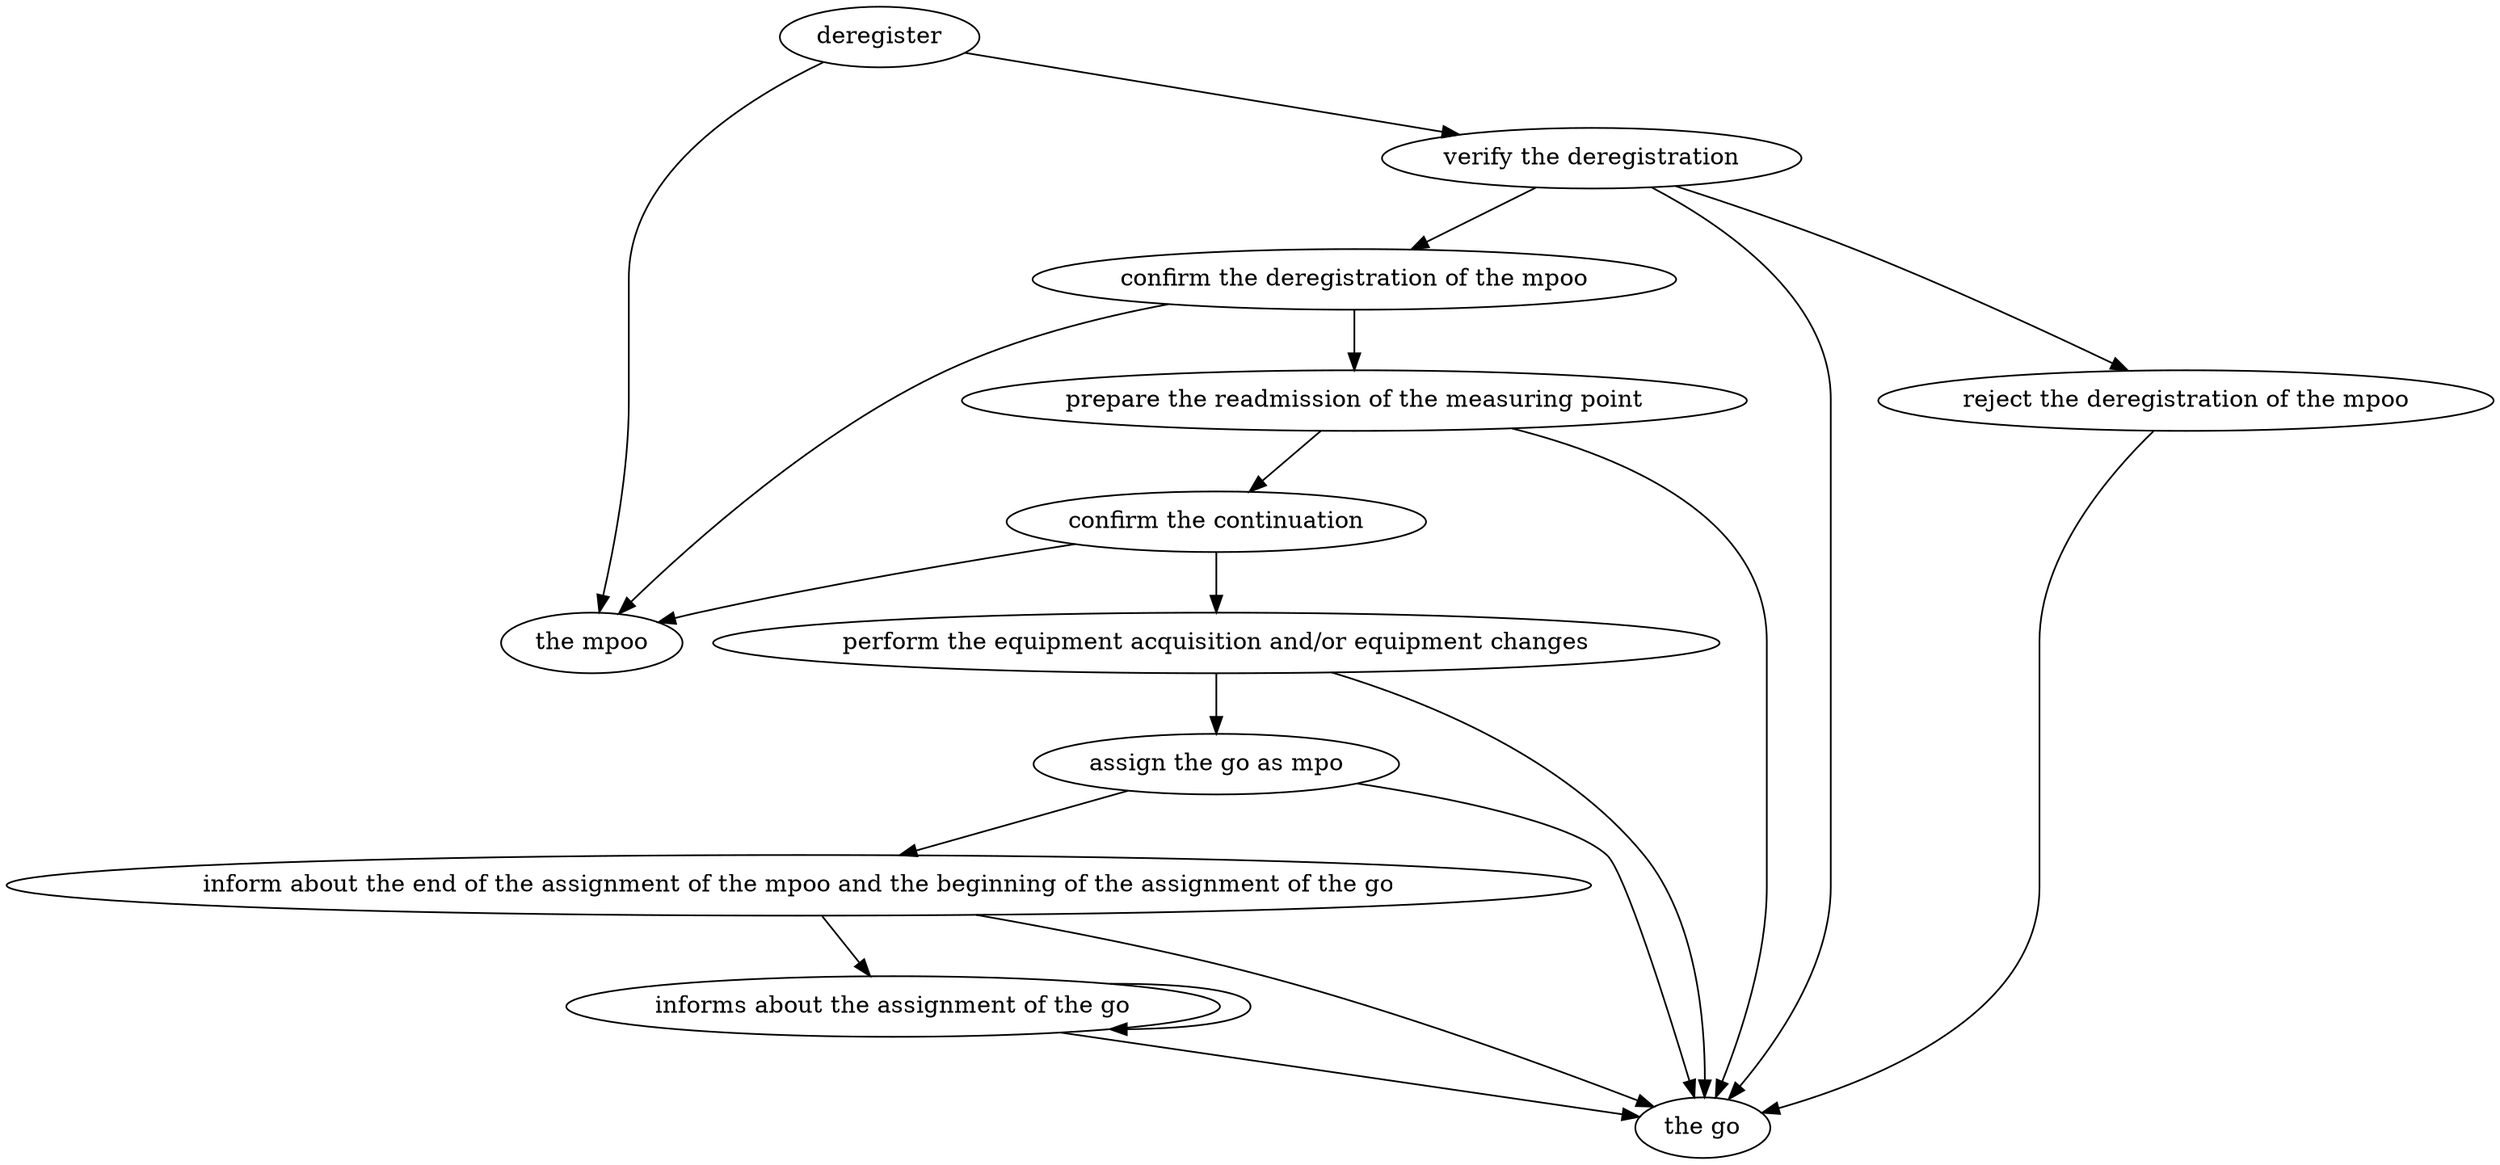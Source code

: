 digraph "doc-10.3" {
	graph [name="doc-10.3"];
	deregister	[attrs="{'type': 'Activity', 'label': 'deregister'}"];
	"verify the deregistration"	[attrs="{'type': 'Activity', 'label': 'verify the deregistration'}"];
	deregister -> "verify the deregistration"	[attrs="{'type': 'flow', 'label': 'flow'}"];
	"the mpoo"	[attrs="{'type': 'Actor', 'label': 'the mpoo'}"];
	deregister -> "the mpoo"	[attrs="{'type': 'actor performer', 'label': 'actor performer'}"];
	"reject the deregistration of the mpoo"	[attrs="{'type': 'Activity', 'label': 'reject the deregistration of the mpoo'}"];
	"verify the deregistration" -> "reject the deregistration of the mpoo"	[attrs="{'type': 'flow', 'label': 'flow'}"];
	"confirm the deregistration of the mpoo"	[attrs="{'type': 'Activity', 'label': 'confirm the deregistration of the mpoo'}"];
	"verify the deregistration" -> "confirm the deregistration of the mpoo"	[attrs="{'type': 'flow', 'label': 'flow'}"];
	"the go"	[attrs="{'type': 'Actor', 'label': 'the go'}"];
	"verify the deregistration" -> "the go"	[attrs="{'type': 'actor performer', 'label': 'actor performer'}"];
	"reject the deregistration of the mpoo" -> "the go"	[attrs="{'type': 'actor performer', 'label': 'actor performer'}"];
	"prepare the readmission of the measuring point"	[attrs="{'type': 'Activity', 'label': 'prepare the readmission of the measuring point'}"];
	"confirm the deregistration of the mpoo" -> "prepare the readmission of the measuring point"	[attrs="{'type': 'flow', 'label': 'flow'}"];
	"confirm the deregistration of the mpoo" -> "the mpoo"	[attrs="{'type': 'actor performer', 'label': 'actor performer'}"];
	"confirm the continuation"	[attrs="{'type': 'Activity', 'label': 'confirm the continuation'}"];
	"prepare the readmission of the measuring point" -> "confirm the continuation"	[attrs="{'type': 'flow', 'label': 'flow'}"];
	"prepare the readmission of the measuring point" -> "the go"	[attrs="{'type': 'actor performer', 'label': 'actor performer'}"];
	"perform the equipment acquisition and/or equipment changes"	[attrs="{'type': 'Activity', 'label': 'perform the equipment acquisition and/or equipment changes'}"];
	"confirm the continuation" -> "perform the equipment acquisition and/or equipment changes"	[attrs="{'type': 'flow', 'label': 'flow'}"];
	"confirm the continuation" -> "the mpoo"	[attrs="{'type': 'actor performer', 'label': 'actor performer'}"];
	"assign the go as mpo"	[attrs="{'type': 'Activity', 'label': 'assign the go as mpo'}"];
	"perform the equipment acquisition and/or equipment changes" -> "assign the go as mpo"	[attrs="{'type': 'flow', 'label': 'flow'}"];
	"perform the equipment acquisition and/or equipment changes" -> "the go"	[attrs="{'type': 'actor performer', 'label': 'actor performer'}"];
	"inform about the end of the assignment of the mpoo and the beginning of the assignment of the go"	[attrs="{'type': 'Activity', 'label': 'inform about the end of the assignment of the mpoo and the beginning of the assignment of the go'}"];
	"assign the go as mpo" -> "inform about the end of the assignment of the mpoo and the beginning of the assignment of the go"	[attrs="{'type': 'flow', 'label': 'flow'}"];
	"assign the go as mpo" -> "the go"	[attrs="{'type': 'actor performer', 'label': 'actor performer'}"];
	"informs about the assignment of the go"	[attrs="{'type': 'Activity', 'label': 'informs about the assignment of the go'}"];
	"inform about the end of the assignment of the mpoo and the beginning of the assignment of the go" -> "informs about the assignment of the go"	[attrs="{'type': 'flow', 'label': 'flow'}"];
	"inform about the end of the assignment of the mpoo and the beginning of the assignment of the go" -> "the go"	[attrs="{'type': 'actor performer', 'label': 'actor performer'}"];
	"informs about the assignment of the go" -> "informs about the assignment of the go"	[attrs="{'type': 'flow', 'label': 'flow'}"];
	"informs about the assignment of the go" -> "the go"	[attrs="{'type': 'actor performer', 'label': 'actor performer'}"];
}
